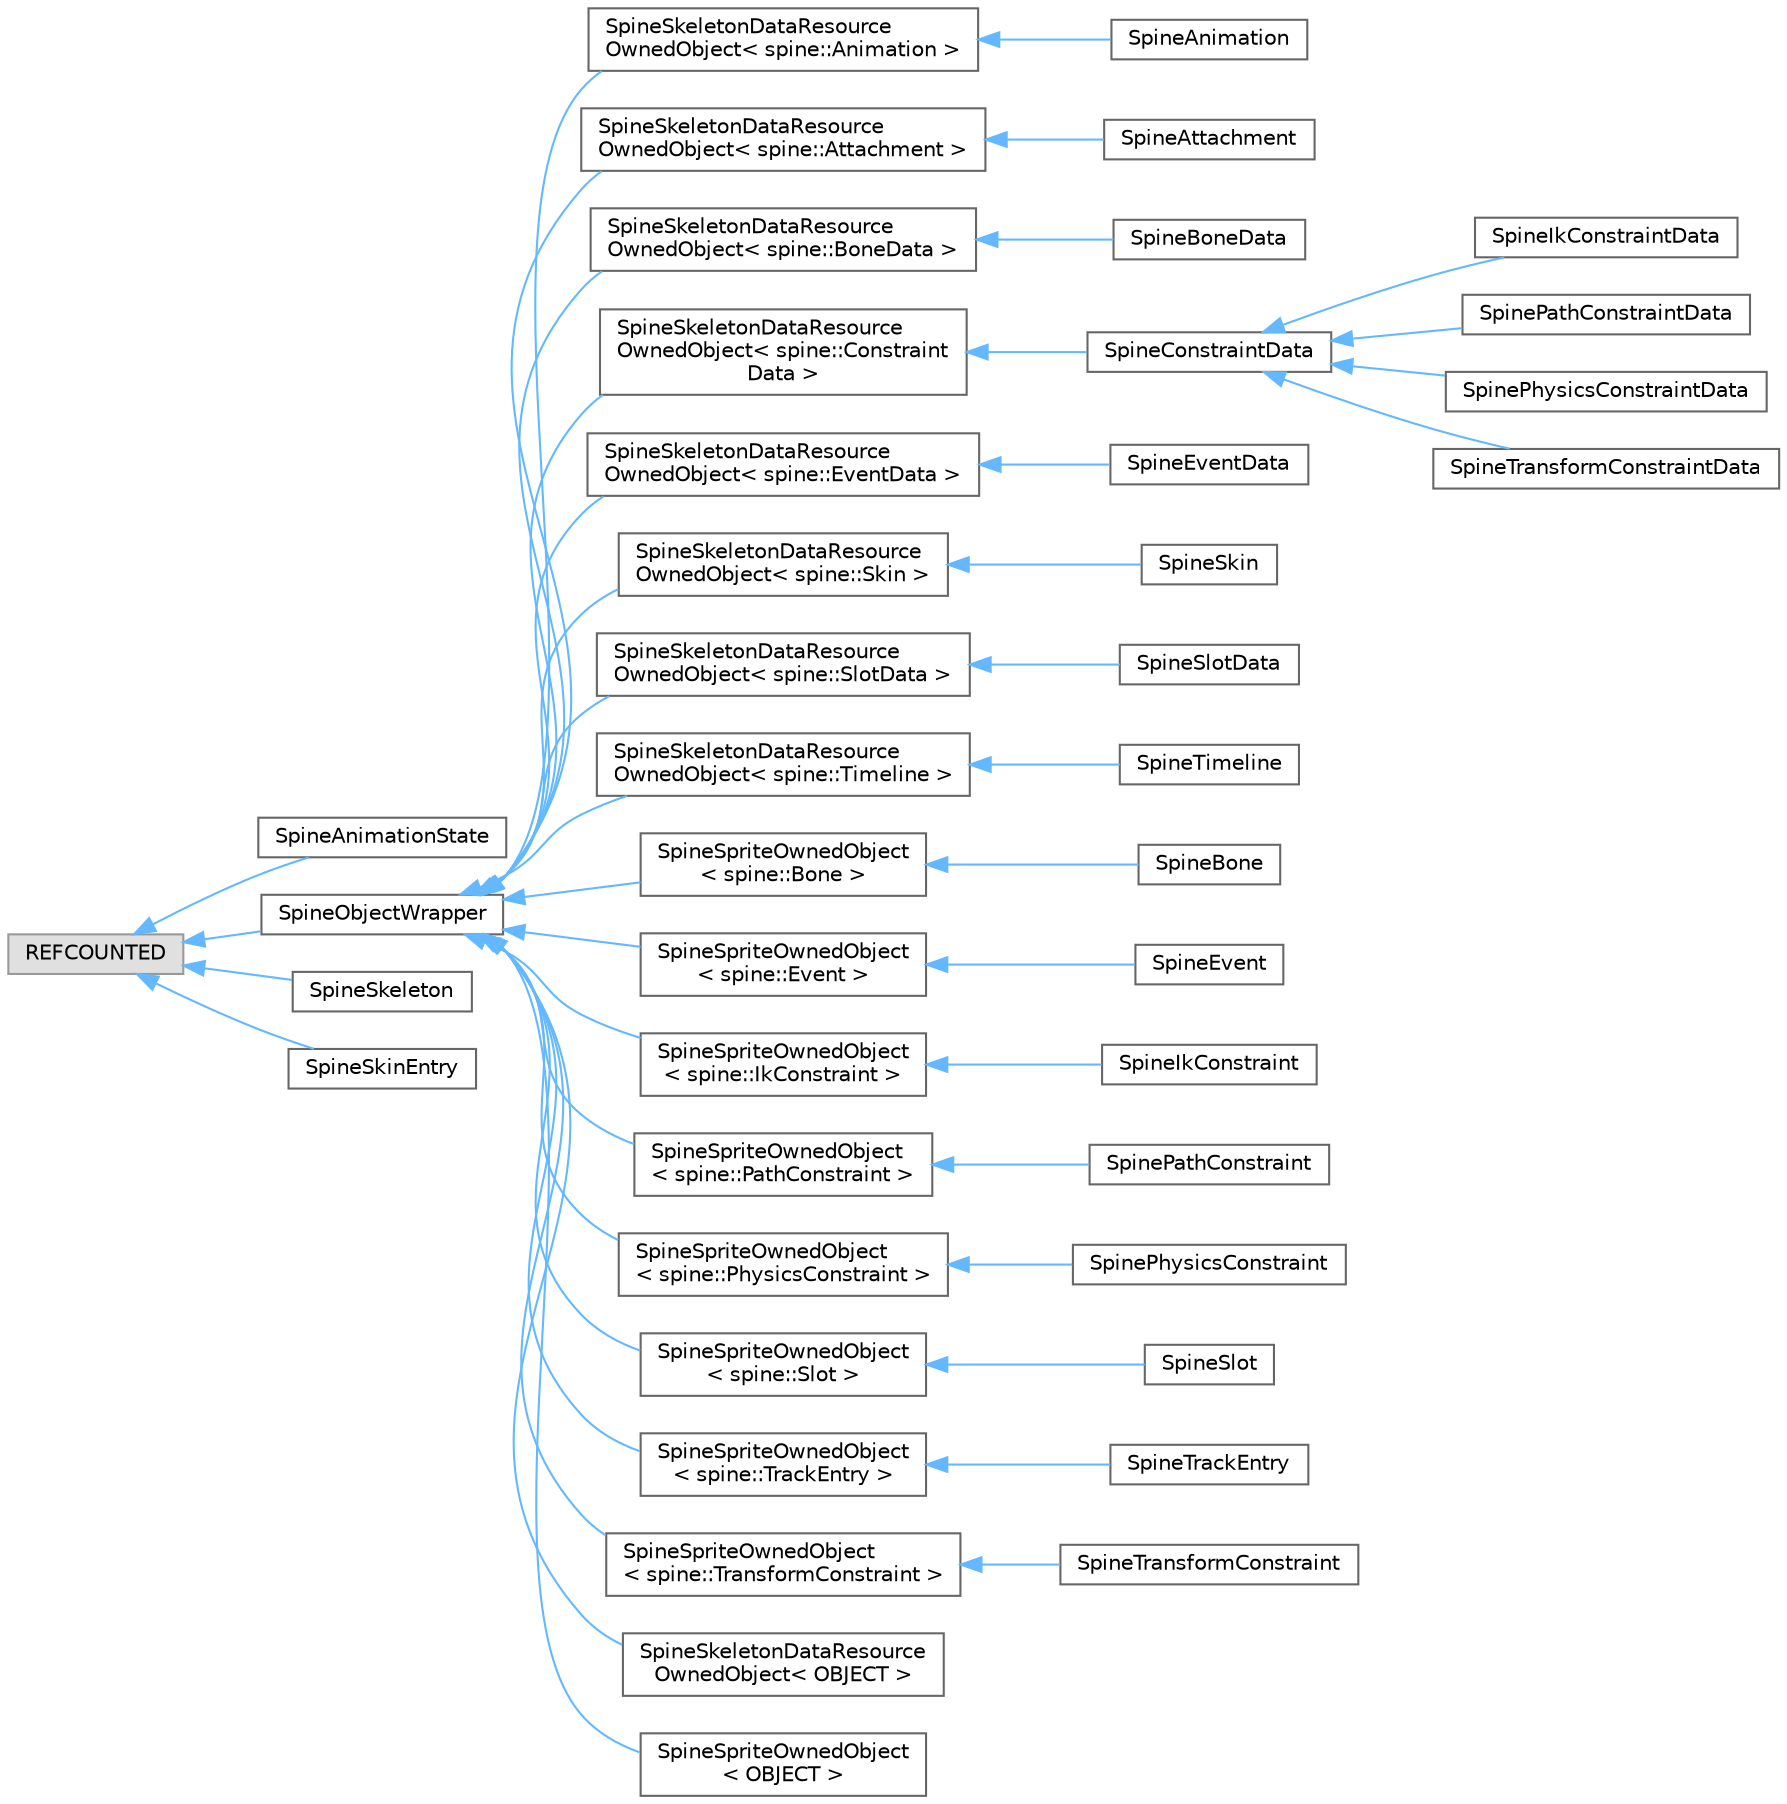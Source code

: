 digraph "类继承关系图"
{
 // LATEX_PDF_SIZE
  bgcolor="transparent";
  edge [fontname=Helvetica,fontsize=10,labelfontname=Helvetica,labelfontsize=10];
  node [fontname=Helvetica,fontsize=10,shape=box,height=0.2,width=0.4];
  rankdir="LR";
  Node0 [id="Node000000",label="REFCOUNTED",height=0.2,width=0.4,color="grey60", fillcolor="#E0E0E0", style="filled",tooltip=" "];
  Node0 -> Node1 [id="edge5782_Node000000_Node000001",dir="back",color="steelblue1",style="solid",tooltip=" "];
  Node1 [id="Node000001",label="SpineAnimationState",height=0.2,width=0.4,color="grey40", fillcolor="white", style="filled",URL="$class_spine_animation_state.html",tooltip=" "];
  Node0 -> Node2 [id="edge5783_Node000000_Node000002",dir="back",color="steelblue1",style="solid",tooltip=" "];
  Node2 [id="Node000002",label="SpineObjectWrapper",height=0.2,width=0.4,color="grey40", fillcolor="white", style="filled",URL="$class_spine_object_wrapper.html",tooltip=" "];
  Node2 -> Node3 [id="edge5784_Node000002_Node000003",dir="back",color="steelblue1",style="solid",tooltip=" "];
  Node3 [id="Node000003",label="SpineSkeletonDataResource\lOwnedObject\< spine::Animation \>",height=0.2,width=0.4,color="grey40", fillcolor="white", style="filled",URL="$class_spine_skeleton_data_resource_owned_object.html",tooltip=" "];
  Node3 -> Node4 [id="edge5785_Node000003_Node000004",dir="back",color="steelblue1",style="solid",tooltip=" "];
  Node4 [id="Node000004",label="SpineAnimation",height=0.2,width=0.4,color="grey40", fillcolor="white", style="filled",URL="$class_spine_animation.html",tooltip=" "];
  Node2 -> Node5 [id="edge5786_Node000002_Node000005",dir="back",color="steelblue1",style="solid",tooltip=" "];
  Node5 [id="Node000005",label="SpineSkeletonDataResource\lOwnedObject\< spine::Attachment \>",height=0.2,width=0.4,color="grey40", fillcolor="white", style="filled",URL="$class_spine_skeleton_data_resource_owned_object.html",tooltip=" "];
  Node5 -> Node6 [id="edge5787_Node000005_Node000006",dir="back",color="steelblue1",style="solid",tooltip=" "];
  Node6 [id="Node000006",label="SpineAttachment",height=0.2,width=0.4,color="grey40", fillcolor="white", style="filled",URL="$class_spine_attachment.html",tooltip=" "];
  Node2 -> Node7 [id="edge5788_Node000002_Node000007",dir="back",color="steelblue1",style="solid",tooltip=" "];
  Node7 [id="Node000007",label="SpineSkeletonDataResource\lOwnedObject\< spine::BoneData \>",height=0.2,width=0.4,color="grey40", fillcolor="white", style="filled",URL="$class_spine_skeleton_data_resource_owned_object.html",tooltip=" "];
  Node7 -> Node8 [id="edge5789_Node000007_Node000008",dir="back",color="steelblue1",style="solid",tooltip=" "];
  Node8 [id="Node000008",label="SpineBoneData",height=0.2,width=0.4,color="grey40", fillcolor="white", style="filled",URL="$class_spine_bone_data.html",tooltip=" "];
  Node2 -> Node9 [id="edge5790_Node000002_Node000009",dir="back",color="steelblue1",style="solid",tooltip=" "];
  Node9 [id="Node000009",label="SpineSkeletonDataResource\lOwnedObject\< spine::Constraint\lData \>",height=0.2,width=0.4,color="grey40", fillcolor="white", style="filled",URL="$class_spine_skeleton_data_resource_owned_object.html",tooltip=" "];
  Node9 -> Node10 [id="edge5791_Node000009_Node000010",dir="back",color="steelblue1",style="solid",tooltip=" "];
  Node10 [id="Node000010",label="SpineConstraintData",height=0.2,width=0.4,color="grey40", fillcolor="white", style="filled",URL="$class_spine_constraint_data.html",tooltip=" "];
  Node10 -> Node11 [id="edge5792_Node000010_Node000011",dir="back",color="steelblue1",style="solid",tooltip=" "];
  Node11 [id="Node000011",label="SpineIkConstraintData",height=0.2,width=0.4,color="grey40", fillcolor="white", style="filled",URL="$class_spine_ik_constraint_data.html",tooltip=" "];
  Node10 -> Node12 [id="edge5793_Node000010_Node000012",dir="back",color="steelblue1",style="solid",tooltip=" "];
  Node12 [id="Node000012",label="SpinePathConstraintData",height=0.2,width=0.4,color="grey40", fillcolor="white", style="filled",URL="$class_spine_path_constraint_data.html",tooltip=" "];
  Node10 -> Node13 [id="edge5794_Node000010_Node000013",dir="back",color="steelblue1",style="solid",tooltip=" "];
  Node13 [id="Node000013",label="SpinePhysicsConstraintData",height=0.2,width=0.4,color="grey40", fillcolor="white", style="filled",URL="$class_spine_physics_constraint_data.html",tooltip=" "];
  Node10 -> Node14 [id="edge5795_Node000010_Node000014",dir="back",color="steelblue1",style="solid",tooltip=" "];
  Node14 [id="Node000014",label="SpineTransformConstraintData",height=0.2,width=0.4,color="grey40", fillcolor="white", style="filled",URL="$class_spine_transform_constraint_data.html",tooltip=" "];
  Node2 -> Node15 [id="edge5796_Node000002_Node000015",dir="back",color="steelblue1",style="solid",tooltip=" "];
  Node15 [id="Node000015",label="SpineSkeletonDataResource\lOwnedObject\< spine::EventData \>",height=0.2,width=0.4,color="grey40", fillcolor="white", style="filled",URL="$class_spine_skeleton_data_resource_owned_object.html",tooltip=" "];
  Node15 -> Node16 [id="edge5797_Node000015_Node000016",dir="back",color="steelblue1",style="solid",tooltip=" "];
  Node16 [id="Node000016",label="SpineEventData",height=0.2,width=0.4,color="grey40", fillcolor="white", style="filled",URL="$class_spine_event_data.html",tooltip=" "];
  Node2 -> Node17 [id="edge5798_Node000002_Node000017",dir="back",color="steelblue1",style="solid",tooltip=" "];
  Node17 [id="Node000017",label="SpineSkeletonDataResource\lOwnedObject\< spine::Skin \>",height=0.2,width=0.4,color="grey40", fillcolor="white", style="filled",URL="$class_spine_skeleton_data_resource_owned_object.html",tooltip=" "];
  Node17 -> Node18 [id="edge5799_Node000017_Node000018",dir="back",color="steelblue1",style="solid",tooltip=" "];
  Node18 [id="Node000018",label="SpineSkin",height=0.2,width=0.4,color="grey40", fillcolor="white", style="filled",URL="$class_spine_skin.html",tooltip=" "];
  Node2 -> Node19 [id="edge5800_Node000002_Node000019",dir="back",color="steelblue1",style="solid",tooltip=" "];
  Node19 [id="Node000019",label="SpineSkeletonDataResource\lOwnedObject\< spine::SlotData \>",height=0.2,width=0.4,color="grey40", fillcolor="white", style="filled",URL="$class_spine_skeleton_data_resource_owned_object.html",tooltip=" "];
  Node19 -> Node20 [id="edge5801_Node000019_Node000020",dir="back",color="steelblue1",style="solid",tooltip=" "];
  Node20 [id="Node000020",label="SpineSlotData",height=0.2,width=0.4,color="grey40", fillcolor="white", style="filled",URL="$class_spine_slot_data.html",tooltip=" "];
  Node2 -> Node21 [id="edge5802_Node000002_Node000021",dir="back",color="steelblue1",style="solid",tooltip=" "];
  Node21 [id="Node000021",label="SpineSkeletonDataResource\lOwnedObject\< spine::Timeline \>",height=0.2,width=0.4,color="grey40", fillcolor="white", style="filled",URL="$class_spine_skeleton_data_resource_owned_object.html",tooltip=" "];
  Node21 -> Node22 [id="edge5803_Node000021_Node000022",dir="back",color="steelblue1",style="solid",tooltip=" "];
  Node22 [id="Node000022",label="SpineTimeline",height=0.2,width=0.4,color="grey40", fillcolor="white", style="filled",URL="$class_spine_timeline.html",tooltip=" "];
  Node2 -> Node23 [id="edge5804_Node000002_Node000023",dir="back",color="steelblue1",style="solid",tooltip=" "];
  Node23 [id="Node000023",label="SpineSpriteOwnedObject\l\< spine::Bone \>",height=0.2,width=0.4,color="grey40", fillcolor="white", style="filled",URL="$class_spine_sprite_owned_object.html",tooltip=" "];
  Node23 -> Node24 [id="edge5805_Node000023_Node000024",dir="back",color="steelblue1",style="solid",tooltip=" "];
  Node24 [id="Node000024",label="SpineBone",height=0.2,width=0.4,color="grey40", fillcolor="white", style="filled",URL="$class_spine_bone.html",tooltip=" "];
  Node2 -> Node25 [id="edge5806_Node000002_Node000025",dir="back",color="steelblue1",style="solid",tooltip=" "];
  Node25 [id="Node000025",label="SpineSpriteOwnedObject\l\< spine::Event \>",height=0.2,width=0.4,color="grey40", fillcolor="white", style="filled",URL="$class_spine_sprite_owned_object.html",tooltip=" "];
  Node25 -> Node26 [id="edge5807_Node000025_Node000026",dir="back",color="steelblue1",style="solid",tooltip=" "];
  Node26 [id="Node000026",label="SpineEvent",height=0.2,width=0.4,color="grey40", fillcolor="white", style="filled",URL="$class_spine_event.html",tooltip=" "];
  Node2 -> Node27 [id="edge5808_Node000002_Node000027",dir="back",color="steelblue1",style="solid",tooltip=" "];
  Node27 [id="Node000027",label="SpineSpriteOwnedObject\l\< spine::IkConstraint \>",height=0.2,width=0.4,color="grey40", fillcolor="white", style="filled",URL="$class_spine_sprite_owned_object.html",tooltip=" "];
  Node27 -> Node28 [id="edge5809_Node000027_Node000028",dir="back",color="steelblue1",style="solid",tooltip=" "];
  Node28 [id="Node000028",label="SpineIkConstraint",height=0.2,width=0.4,color="grey40", fillcolor="white", style="filled",URL="$class_spine_ik_constraint.html",tooltip=" "];
  Node2 -> Node29 [id="edge5810_Node000002_Node000029",dir="back",color="steelblue1",style="solid",tooltip=" "];
  Node29 [id="Node000029",label="SpineSpriteOwnedObject\l\< spine::PathConstraint \>",height=0.2,width=0.4,color="grey40", fillcolor="white", style="filled",URL="$class_spine_sprite_owned_object.html",tooltip=" "];
  Node29 -> Node30 [id="edge5811_Node000029_Node000030",dir="back",color="steelblue1",style="solid",tooltip=" "];
  Node30 [id="Node000030",label="SpinePathConstraint",height=0.2,width=0.4,color="grey40", fillcolor="white", style="filled",URL="$class_spine_path_constraint.html",tooltip=" "];
  Node2 -> Node31 [id="edge5812_Node000002_Node000031",dir="back",color="steelblue1",style="solid",tooltip=" "];
  Node31 [id="Node000031",label="SpineSpriteOwnedObject\l\< spine::PhysicsConstraint \>",height=0.2,width=0.4,color="grey40", fillcolor="white", style="filled",URL="$class_spine_sprite_owned_object.html",tooltip=" "];
  Node31 -> Node32 [id="edge5813_Node000031_Node000032",dir="back",color="steelblue1",style="solid",tooltip=" "];
  Node32 [id="Node000032",label="SpinePhysicsConstraint",height=0.2,width=0.4,color="grey40", fillcolor="white", style="filled",URL="$class_spine_physics_constraint.html",tooltip=" "];
  Node2 -> Node33 [id="edge5814_Node000002_Node000033",dir="back",color="steelblue1",style="solid",tooltip=" "];
  Node33 [id="Node000033",label="SpineSpriteOwnedObject\l\< spine::Slot \>",height=0.2,width=0.4,color="grey40", fillcolor="white", style="filled",URL="$class_spine_sprite_owned_object.html",tooltip=" "];
  Node33 -> Node34 [id="edge5815_Node000033_Node000034",dir="back",color="steelblue1",style="solid",tooltip=" "];
  Node34 [id="Node000034",label="SpineSlot",height=0.2,width=0.4,color="grey40", fillcolor="white", style="filled",URL="$class_spine_slot.html",tooltip=" "];
  Node2 -> Node35 [id="edge5816_Node000002_Node000035",dir="back",color="steelblue1",style="solid",tooltip=" "];
  Node35 [id="Node000035",label="SpineSpriteOwnedObject\l\< spine::TrackEntry \>",height=0.2,width=0.4,color="grey40", fillcolor="white", style="filled",URL="$class_spine_sprite_owned_object.html",tooltip=" "];
  Node35 -> Node36 [id="edge5817_Node000035_Node000036",dir="back",color="steelblue1",style="solid",tooltip=" "];
  Node36 [id="Node000036",label="SpineTrackEntry",height=0.2,width=0.4,color="grey40", fillcolor="white", style="filled",URL="$class_spine_track_entry.html",tooltip=" "];
  Node2 -> Node37 [id="edge5818_Node000002_Node000037",dir="back",color="steelblue1",style="solid",tooltip=" "];
  Node37 [id="Node000037",label="SpineSpriteOwnedObject\l\< spine::TransformConstraint \>",height=0.2,width=0.4,color="grey40", fillcolor="white", style="filled",URL="$class_spine_sprite_owned_object.html",tooltip=" "];
  Node37 -> Node38 [id="edge5819_Node000037_Node000038",dir="back",color="steelblue1",style="solid",tooltip=" "];
  Node38 [id="Node000038",label="SpineTransformConstraint",height=0.2,width=0.4,color="grey40", fillcolor="white", style="filled",URL="$class_spine_transform_constraint.html",tooltip=" "];
  Node2 -> Node39 [id="edge5820_Node000002_Node000039",dir="back",color="steelblue1",style="solid",tooltip=" "];
  Node39 [id="Node000039",label="SpineSkeletonDataResource\lOwnedObject\< OBJECT \>",height=0.2,width=0.4,color="grey40", fillcolor="white", style="filled",URL="$class_spine_skeleton_data_resource_owned_object.html",tooltip=" "];
  Node2 -> Node40 [id="edge5821_Node000002_Node000040",dir="back",color="steelblue1",style="solid",tooltip=" "];
  Node40 [id="Node000040",label="SpineSpriteOwnedObject\l\< OBJECT \>",height=0.2,width=0.4,color="grey40", fillcolor="white", style="filled",URL="$class_spine_sprite_owned_object.html",tooltip=" "];
  Node0 -> Node41 [id="edge5822_Node000000_Node000041",dir="back",color="steelblue1",style="solid",tooltip=" "];
  Node41 [id="Node000041",label="SpineSkeleton",height=0.2,width=0.4,color="grey40", fillcolor="white", style="filled",URL="$class_spine_skeleton.html",tooltip=" "];
  Node0 -> Node42 [id="edge5823_Node000000_Node000042",dir="back",color="steelblue1",style="solid",tooltip=" "];
  Node42 [id="Node000042",label="SpineSkinEntry",height=0.2,width=0.4,color="grey40", fillcolor="white", style="filled",URL="$class_spine_skin_entry.html",tooltip=" "];
}
